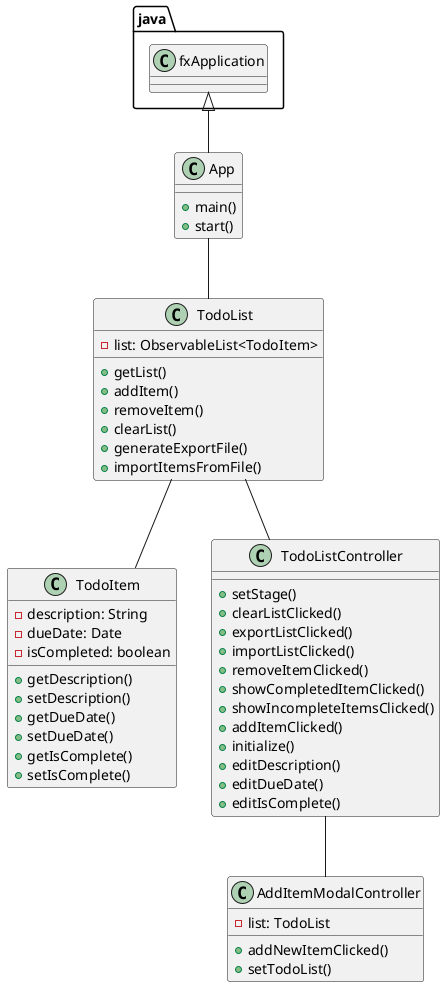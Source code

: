 @startuml
'https://plantuml.com/class-diagram

class App {
    +main()
    +start()
}
class TodoList {
    -list: ObservableList<TodoItem>

    +getList()
    +addItem()
    +removeItem()
    +clearList()
    +generateExportFile()
    +importItemsFromFile()
}

class TodoItem {
    -description: String
    -dueDate: Date
    -isCompleted: boolean

    +getDescription()
    +setDescription()
    +getDueDate()
    +setDueDate()
    +getIsComplete()
    +setIsComplete()
}

class TodoListController {
    +setStage()
    +clearListClicked()
    +exportListClicked()
    +importListClicked()
    +removeItemClicked()
    +showCompletedItemClicked()
    +showIncompleteItemsClicked()
    +addItemClicked()
    +initialize()
    +editDescription()
    +editDueDate()
    +editIsComplete()
}

class AddItemModalController {
    -list: TodoList

    +addNewItemClicked()
    +setTodoList()
}

java.fxApplication <|-- App
App -- TodoList
TodoList -- TodoItem
TodoList -- TodoListController
TodoListController -- AddItemModalController
@enduml